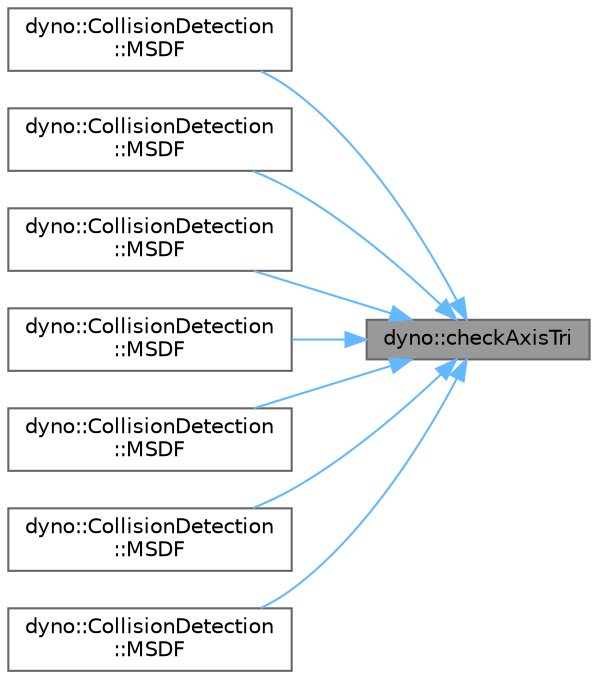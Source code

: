 digraph "dyno::checkAxisTri"
{
 // LATEX_PDF_SIZE
  bgcolor="transparent";
  edge [fontname=Helvetica,fontsize=10,labelfontname=Helvetica,labelfontsize=10];
  node [fontname=Helvetica,fontsize=10,shape=box,height=0.2,width=0.4];
  rankdir="RL";
  Node1 [id="Node000001",label="dyno::checkAxisTri",height=0.2,width=0.4,color="gray40", fillcolor="grey60", style="filled", fontcolor="black",tooltip=" "];
  Node1 -> Node2 [id="edge1_Node000001_Node000002",dir="back",color="steelblue1",style="solid",tooltip=" "];
  Node2 [id="Node000002",label="dyno::CollisionDetection\l::MSDF",height=0.2,width=0.4,color="grey40", fillcolor="white", style="filled",URL="$classdyno_1_1_collision_detection.html#a1819b8e6bc11fd64c0338af60cfd9ba2",tooltip=" "];
  Node1 -> Node3 [id="edge2_Node000001_Node000003",dir="back",color="steelblue1",style="solid",tooltip=" "];
  Node3 [id="Node000003",label="dyno::CollisionDetection\l::MSDF",height=0.2,width=0.4,color="grey40", fillcolor="white", style="filled",URL="$classdyno_1_1_collision_detection.html#aaa9d1772c5c3f61e5734f94bf7a218a5",tooltip=" "];
  Node1 -> Node4 [id="edge3_Node000001_Node000004",dir="back",color="steelblue1",style="solid",tooltip=" "];
  Node4 [id="Node000004",label="dyno::CollisionDetection\l::MSDF",height=0.2,width=0.4,color="grey40", fillcolor="white", style="filled",URL="$classdyno_1_1_collision_detection.html#ae1c20c6defa188a668c892b3cb60cdb9",tooltip=" "];
  Node1 -> Node5 [id="edge4_Node000001_Node000005",dir="back",color="steelblue1",style="solid",tooltip=" "];
  Node5 [id="Node000005",label="dyno::CollisionDetection\l::MSDF",height=0.2,width=0.4,color="grey40", fillcolor="white", style="filled",URL="$classdyno_1_1_collision_detection.html#ad9c7f111cdae45656066c5b71e1df466",tooltip=" "];
  Node1 -> Node6 [id="edge5_Node000001_Node000006",dir="back",color="steelblue1",style="solid",tooltip=" "];
  Node6 [id="Node000006",label="dyno::CollisionDetection\l::MSDF",height=0.2,width=0.4,color="grey40", fillcolor="white", style="filled",URL="$classdyno_1_1_collision_detection.html#a13cf908dfdfab6eec7f6fcde6547f378",tooltip=" "];
  Node1 -> Node7 [id="edge6_Node000001_Node000007",dir="back",color="steelblue1",style="solid",tooltip=" "];
  Node7 [id="Node000007",label="dyno::CollisionDetection\l::MSDF",height=0.2,width=0.4,color="grey40", fillcolor="white", style="filled",URL="$classdyno_1_1_collision_detection.html#a4c0bcfc7db5cdcbff1675fc0f92b59fa",tooltip=" "];
  Node1 -> Node8 [id="edge7_Node000001_Node000008",dir="back",color="steelblue1",style="solid",tooltip=" "];
  Node8 [id="Node000008",label="dyno::CollisionDetection\l::MSDF",height=0.2,width=0.4,color="grey40", fillcolor="white", style="filled",URL="$classdyno_1_1_collision_detection.html#a03d4f3039b5d3d22f09a3098403be404",tooltip=" "];
}
